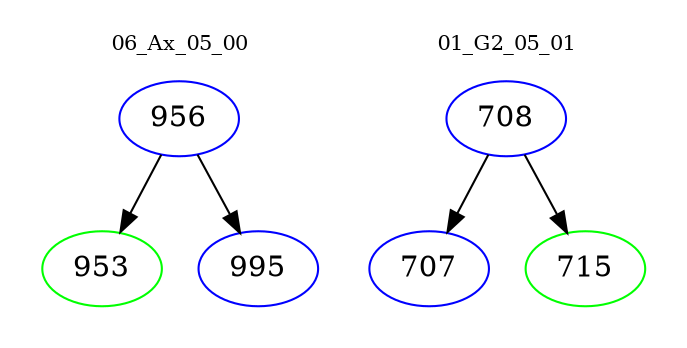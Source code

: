 digraph{
subgraph cluster_0 {
color = white
label = "06_Ax_05_00";
fontsize=10;
T0_956 [label="956", color="blue"]
T0_956 -> T0_953 [color="black"]
T0_953 [label="953", color="green"]
T0_956 -> T0_995 [color="black"]
T0_995 [label="995", color="blue"]
}
subgraph cluster_1 {
color = white
label = "01_G2_05_01";
fontsize=10;
T1_708 [label="708", color="blue"]
T1_708 -> T1_707 [color="black"]
T1_707 [label="707", color="blue"]
T1_708 -> T1_715 [color="black"]
T1_715 [label="715", color="green"]
}
}
